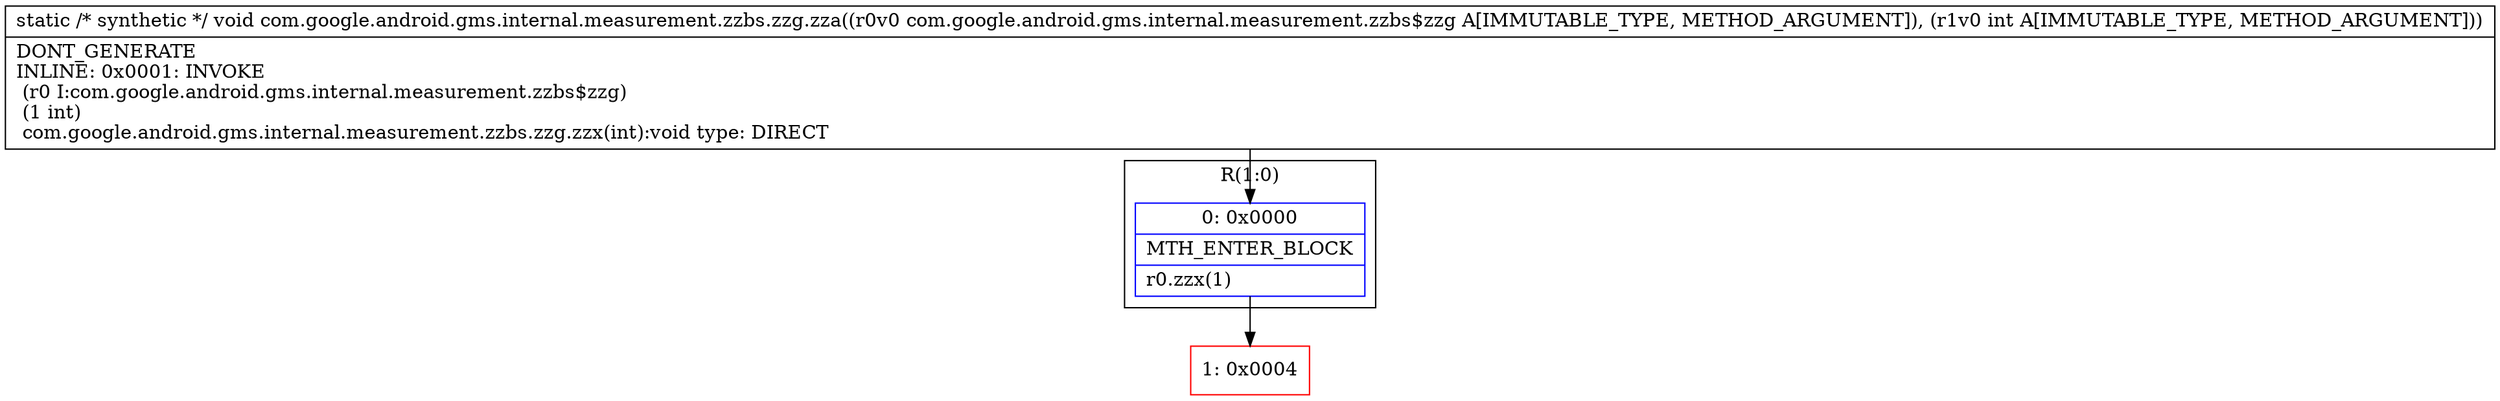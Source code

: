 digraph "CFG forcom.google.android.gms.internal.measurement.zzbs.zzg.zza(Lcom\/google\/android\/gms\/internal\/measurement\/zzbs$zzg;I)V" {
subgraph cluster_Region_267076349 {
label = "R(1:0)";
node [shape=record,color=blue];
Node_0 [shape=record,label="{0\:\ 0x0000|MTH_ENTER_BLOCK\l|r0.zzx(1)\l}"];
}
Node_1 [shape=record,color=red,label="{1\:\ 0x0004}"];
MethodNode[shape=record,label="{static \/* synthetic *\/ void com.google.android.gms.internal.measurement.zzbs.zzg.zza((r0v0 com.google.android.gms.internal.measurement.zzbs$zzg A[IMMUTABLE_TYPE, METHOD_ARGUMENT]), (r1v0 int A[IMMUTABLE_TYPE, METHOD_ARGUMENT]))  | DONT_GENERATE\lINLINE: 0x0001: INVOKE  \l  (r0 I:com.google.android.gms.internal.measurement.zzbs$zzg)\l  (1 int)\l com.google.android.gms.internal.measurement.zzbs.zzg.zzx(int):void type: DIRECT\l}"];
MethodNode -> Node_0;
Node_0 -> Node_1;
}

